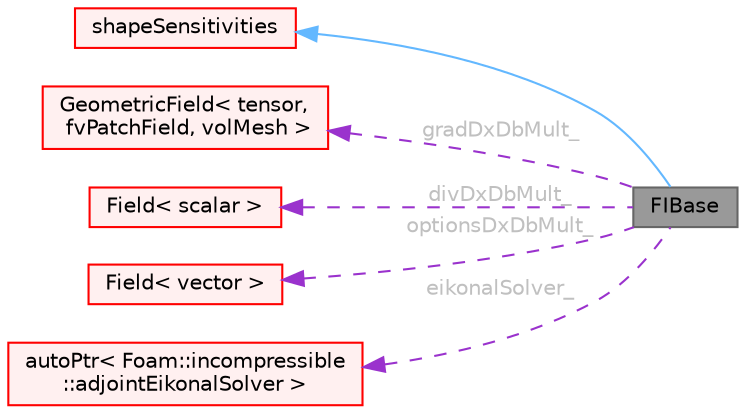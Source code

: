 digraph "FIBase"
{
 // LATEX_PDF_SIZE
  bgcolor="transparent";
  edge [fontname=Helvetica,fontsize=10,labelfontname=Helvetica,labelfontsize=10];
  node [fontname=Helvetica,fontsize=10,shape=box,height=0.2,width=0.4];
  rankdir="LR";
  Node1 [id="Node000001",label="FIBase",height=0.2,width=0.4,color="gray40", fillcolor="grey60", style="filled", fontcolor="black",tooltip="Base class for Field Integral-based sensitivity derivatives."];
  Node2 -> Node1 [id="edge1_Node000001_Node000002",dir="back",color="steelblue1",style="solid",tooltip=" "];
  Node2 [id="Node000002",label="shapeSensitivities",height=0.2,width=0.4,color="red", fillcolor="#FFF0F0", style="filled",URL="$classFoam_1_1incompressible_1_1shapeSensitivities.html",tooltip=" "];
  Node87 -> Node1 [id="edge2_Node000001_Node000087",dir="back",color="darkorchid3",style="dashed",tooltip=" ",label=" gradDxDbMult_",fontcolor="grey" ];
  Node87 [id="Node000087",label="GeometricField\< tensor,\l fvPatchField, volMesh \>",height=0.2,width=0.4,color="red", fillcolor="#FFF0F0", style="filled",URL="$classFoam_1_1GeometricField.html",tooltip=" "];
  Node59 -> Node1 [id="edge3_Node000001_Node000059",dir="back",color="darkorchid3",style="dashed",tooltip=" ",label=" divDxDbMult_",fontcolor="grey" ];
  Node59 [id="Node000059",label="Field\< scalar \>",height=0.2,width=0.4,color="red", fillcolor="#FFF0F0", style="filled",URL="$classFoam_1_1Field.html",tooltip=" "];
  Node89 -> Node1 [id="edge4_Node000001_Node000089",dir="back",color="darkorchid3",style="dashed",tooltip=" ",label=" optionsDxDbMult_",fontcolor="grey" ];
  Node89 [id="Node000089",label="Field\< vector \>",height=0.2,width=0.4,color="red", fillcolor="#FFF0F0", style="filled",URL="$classFoam_1_1Field.html",tooltip=" "];
  Node91 -> Node1 [id="edge5_Node000001_Node000091",dir="back",color="darkorchid3",style="dashed",tooltip=" ",label=" eikonalSolver_",fontcolor="grey" ];
  Node91 [id="Node000091",label="autoPtr\< Foam::incompressible\l::adjointEikonalSolver \>",height=0.2,width=0.4,color="red", fillcolor="#FFF0F0", style="filled",URL="$classFoam_1_1autoPtr.html",tooltip=" "];
}

